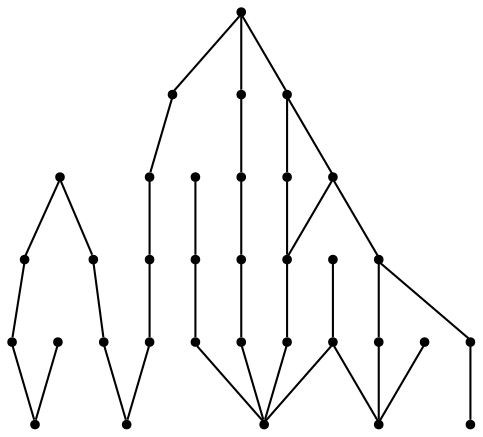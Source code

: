 graph {
  node [shape=point,comment="{\"directed\":false,\"doi\":\"10.1007/3-540-45848-4_2\",\"figure\":\"1 (1)\"}"]

  v0 [pos="1350.0062306722007,1588.0373749078476"]
  v1 [pos="1350.0062306722007,1529.845757577932"]
  v2 [pos="1321.3333447774253,1645.0602961521508"]
  v3 [pos="1321.3333447774253,1468.0602503757839"]
  v4 [pos="1292.5833702087402,1588.060326669729"]
  v5 [pos="1292.5833702087402,1529.810280893362"]
  v6 [pos="1235.208288828532,1529.810280893362"]
  v7 [pos="1206.583309173584,1468.0602503757839"]
  v8 [pos="1177.8645833333335,1529.845757577932"]
  v9 [pos="1177.8645833333335,1588.0373749078476"]
  v10 [pos="1177.8645833333335,1645.0457367242539"]
  v11 [pos="1149.172910054525,1698.5124700209662"]
  v12 [pos="1120.4583803812664,1529.810280893362"]
  v13 [pos="1120.4583803812664,1588.0603266697292"]
  v14 [pos="1120.4583803812664,1645.0602961521508"]
  v15 [pos="1063.0833148956299,1744.935301238414"]
  v16 [pos="1063.1062825520835,1698.5124700209662"]
  v17 [pos="1063.1062825520835,1588.0373749078476"]
  v18 [pos="1063.1062825520835,1529.845757577932"]
  v19 [pos="1063.1062825520835,1645.0457367242539"]
  v20 [pos="1034.4583352406821,1468.0602503757837"]
  v21 [pos="1005.7083606719973,1529.810280893362"]
  v22 [pos="1005.7083606719971,1588.060326669729"]
  v23 [pos="1005.7229042053223,1645.0457367242539"]
  v24 [pos="977.0833174387615,1698.560280893362"]
  v25 [pos="948.3333428700765,1529.8102808933618"]
  v26 [pos="948.3333428700765,1645.060296152151"]
  v27 [pos="948.3333428700765,1588.060326669729"]
  v28 [pos="890.958325068156,1588.0603266697292"]
  v29 [pos="890.958325068156,1468.0602503757839"]
  v30 [pos="890.9646034240723,1529.845757577932"]
  v31 [pos="833.5833708445232,1529.810280893362"]
  v32 [pos="776.2083530426025,1529.810280893362"]
  v33 [pos="776.2083530426025,1468.0602503757839"]

  v0 -- v1 [id="-1",pos="1350.0062306722007,1588.0373749078476 1350.0062306722007,1529.845757577932 1350.0062306722007,1529.845757577932 1350.0062306722007,1529.845757577932"]
  v2 -- v0 [id="-4",pos="1321.3333447774253,1645.0602961521508 1350.0062306722007,1588.0373749078476 1350.0062306722007,1588.0373749078476 1350.0062306722007,1588.0373749078476"]
  v28 -- v30 [id="-15",pos="890.958325068156,1588.0603266697292 890.9646034240723,1529.845757577932 890.9646034240723,1529.845757577932 890.9646034240723,1529.845757577932"]
  v9 -- v8 [id="-29",pos="1177.8645833333335,1588.0373749078476 1177.8645833333335,1529.845757577932 1177.8645833333335,1529.845757577932 1177.8645833333335,1529.845757577932"]
  v10 -- v9 [id="-31",pos="1177.8645833333335,1645.0457367242539 1177.8645833333335,1588.0373749078476 1177.8645833333335,1588.0373749078476 1177.8645833333335,1588.0373749078476"]
  v11 -- v10 [id="-34",pos="1149.172910054525,1698.5124700209662 1177.8645833333335,1645.0457367242539 1177.8645833333335,1645.0457367242539 1177.8645833333335,1645.0457367242539"]
  v24 -- v23 [id="-37",pos="977.0833174387615,1698.560280893362 1005.7229042053223,1645.0457367242539 1005.7229042053223,1645.0457367242539 1005.7229042053223,1645.0457367242539"]
  v15 -- v11 [id="-45",pos="1063.0833148956299,1744.935301238414 1149.172910054525,1698.5124700209662 1149.172910054525,1698.5124700209662 1149.172910054525,1698.5124700209662"]
  v15 -- v16 [id="-47",pos="1063.0833148956299,1744.935301238414 1063.1062825520835,1698.5124700209662 1063.1062825520835,1698.5124700209662 1063.1062825520835,1698.5124700209662"]
  v17 -- v18 [id="-50",pos="1063.1062825520835,1588.0373749078476 1063.1062825520835,1529.845757577932 1063.1062825520835,1529.845757577932 1063.1062825520835,1529.845757577932"]
  v19 -- v17 [id="-53",pos="1063.1062825520835,1645.0457367242539 1063.1062825520835,1588.0373749078476 1063.1062825520835,1588.0373749078476 1063.1062825520835,1588.0373749078476"]
  v16 -- v19 [id="-54",pos="1063.1062825520835,1698.5124700209662 1063.1062825520835,1645.0457367242539 1063.1062825520835,1645.0457367242539 1063.1062825520835,1645.0457367242539"]
  v1 -- v3 [id="-2",pos="1350.0062306722007,1529.845757577932 1321.3333447774253,1468.0602503757839 1321.3333447774253,1468.0602503757839 1321.3333447774253,1468.0602503757839"]
  v32 -- v33 [id="-3",pos="776.2083530426025,1529.810280893362 776.2083530426025,1468.0602503757839 776.2083530426025,1468.0602503757839 776.2083530426025,1468.0602503757839"]
  v31 -- v29 [id="-9",pos="833.5833708445232,1529.810280893362 890.958325068156,1468.0602503757839 890.958325068156,1468.0602503757839 890.958325068156,1468.0602503757839"]
  v2 -- v4 [id="-10",pos="1321.3333447774253,1645.0602961521508 1292.5833702087402,1588.060326669729 1292.5833702087402,1588.060326669729 1292.5833702087402,1588.060326669729"]
  v28 -- v32 [id="-12",pos="890.958325068156,1588.0603266697292 776.2083530426025,1529.810280893362 776.2083530426025,1529.810280893362 776.2083530426025,1529.810280893362"]
  v5 -- v3 [id="-14",pos="1292.5833702087402,1529.810280893362 1321.3333447774253,1468.0602503757839 1321.3333447774253,1468.0602503757839 1321.3333447774253,1468.0602503757839"]
  v30 -- v29 [id="-16",pos="890.9646034240723,1529.845757577932 890.958325068156,1468.0602503757839 890.958325068156,1468.0602503757839 890.958325068156,1468.0602503757839"]
  v4 -- v6 [id="-17",pos="1292.5833702087402,1588.060326669729 1235.208288828532,1529.810280893362 1235.208288828532,1529.810280893362 1235.208288828532,1529.810280893362"]
  v6 -- v7 [id="-22",pos="1235.208288828532,1529.810280893362 1206.583309173584,1468.0602503757839 1206.583309173584,1468.0602503757839 1206.583309173584,1468.0602503757839"]
  v26 -- v28 [id="-25",pos="948.3333428700765,1645.060296152151 890.958325068156,1588.0603266697292 890.958325068156,1588.0603266697292 890.958325068156,1588.0603266697292"]
  v25 -- v29 [id="-26",pos="948.3333428700765,1529.8102808933618 890.958325068156,1468.0602503757839 890.958325068156,1468.0602503757839 890.958325068156,1468.0602503757839"]
  v8 -- v7 [id="-27",pos="1177.8645833333335,1529.845757577932 1206.583309173584,1468.0602503757839 1206.583309173584,1468.0602503757839 1206.583309173584,1468.0602503757839"]
  v27 -- v25 [id="-28",pos="948.3333428700765,1588.060326669729 948.3333428700765,1529.8102808933618 948.3333428700765,1529.8102808933618 948.3333428700765,1529.8102808933618"]
  v26 -- v22 [id="-33",pos="948.3333428700765,1645.060296152151 1005.7083606719971,1588.060326669729 1005.7083606719971,1588.060326669729 1005.7083606719971,1588.060326669729"]
  v25 -- v20 [id="-35",pos="948.3333428700765,1529.8102808933618 1034.4583352406821,1468.0602503757837 1034.4583352406821,1468.0602503757837 1034.4583352406821,1468.0602503757837"]
  v24 -- v26 [id="-36",pos="977.0833174387615,1698.560280893362 948.3333428700765,1645.060296152151 948.3333428700765,1645.060296152151 948.3333428700765,1645.060296152151"]
  v13 -- v12 [id="-40",pos="1120.4583803812664,1588.0603266697292 1120.4583803812664,1529.810280893362 1120.4583803812664,1529.810280893362 1120.4583803812664,1529.810280893362"]
  v14 -- v13 [id="-42",pos="1120.4583803812664,1645.0602961521508 1120.4583803812664,1588.0603266697292 1120.4583803812664,1588.0603266697292 1120.4583803812664,1588.0603266697292"]
  v12 -- v20 [id="-44",pos="1120.4583803812664,1529.810280893362 1034.4583352406821,1468.0602503757837 1034.4583352406821,1468.0602503757837 1034.4583352406821,1468.0602503757837"]
  v23 -- v22 [id="-46",pos="1005.7229042053223,1645.0457367242539 1005.7083606719971,1588.060326669729 1005.7083606719971,1588.060326669729 1005.7083606719971,1588.060326669729"]
  v22 -- v21 [id="-49",pos="1005.7083606719971,1588.060326669729 1005.7083606719973,1529.810280893362 1005.7083606719973,1529.810280893362 1005.7083606719973,1529.810280893362"]
  v21 -- v20 [id="-52",pos="1005.7083606719973,1529.810280893362 1034.4583352406821,1468.0602503757837 1034.4583352406821,1468.0602503757837 1034.4583352406821,1468.0602503757837"]
  v18 -- v20 [id="-55",pos="1063.1062825520835,1529.845757577932 1034.4583352406821,1468.0602503757837 1034.4583352406821,1468.0602503757837 1034.4583352406821,1468.0602503757837"]
  v15 -- v24 [id="-57",pos="1063.0833148956299,1744.935301238414 977.0833174387615,1698.560280893362 977.0833174387615,1698.560280893362 977.0833174387615,1698.560280893362"]
}